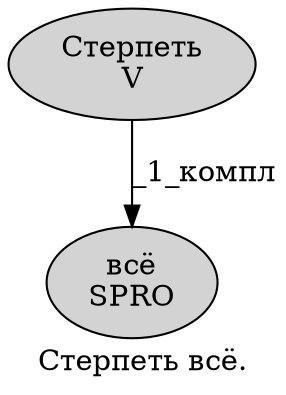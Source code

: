 digraph SENTENCE_1044 {
	graph [label="Стерпеть всё."]
	node [style=filled]
		0 [label="Стерпеть
V" color="" fillcolor=lightgray penwidth=1 shape=ellipse]
		1 [label="всё
SPRO" color="" fillcolor=lightgray penwidth=1 shape=ellipse]
			0 -> 1 [label="_1_компл"]
}